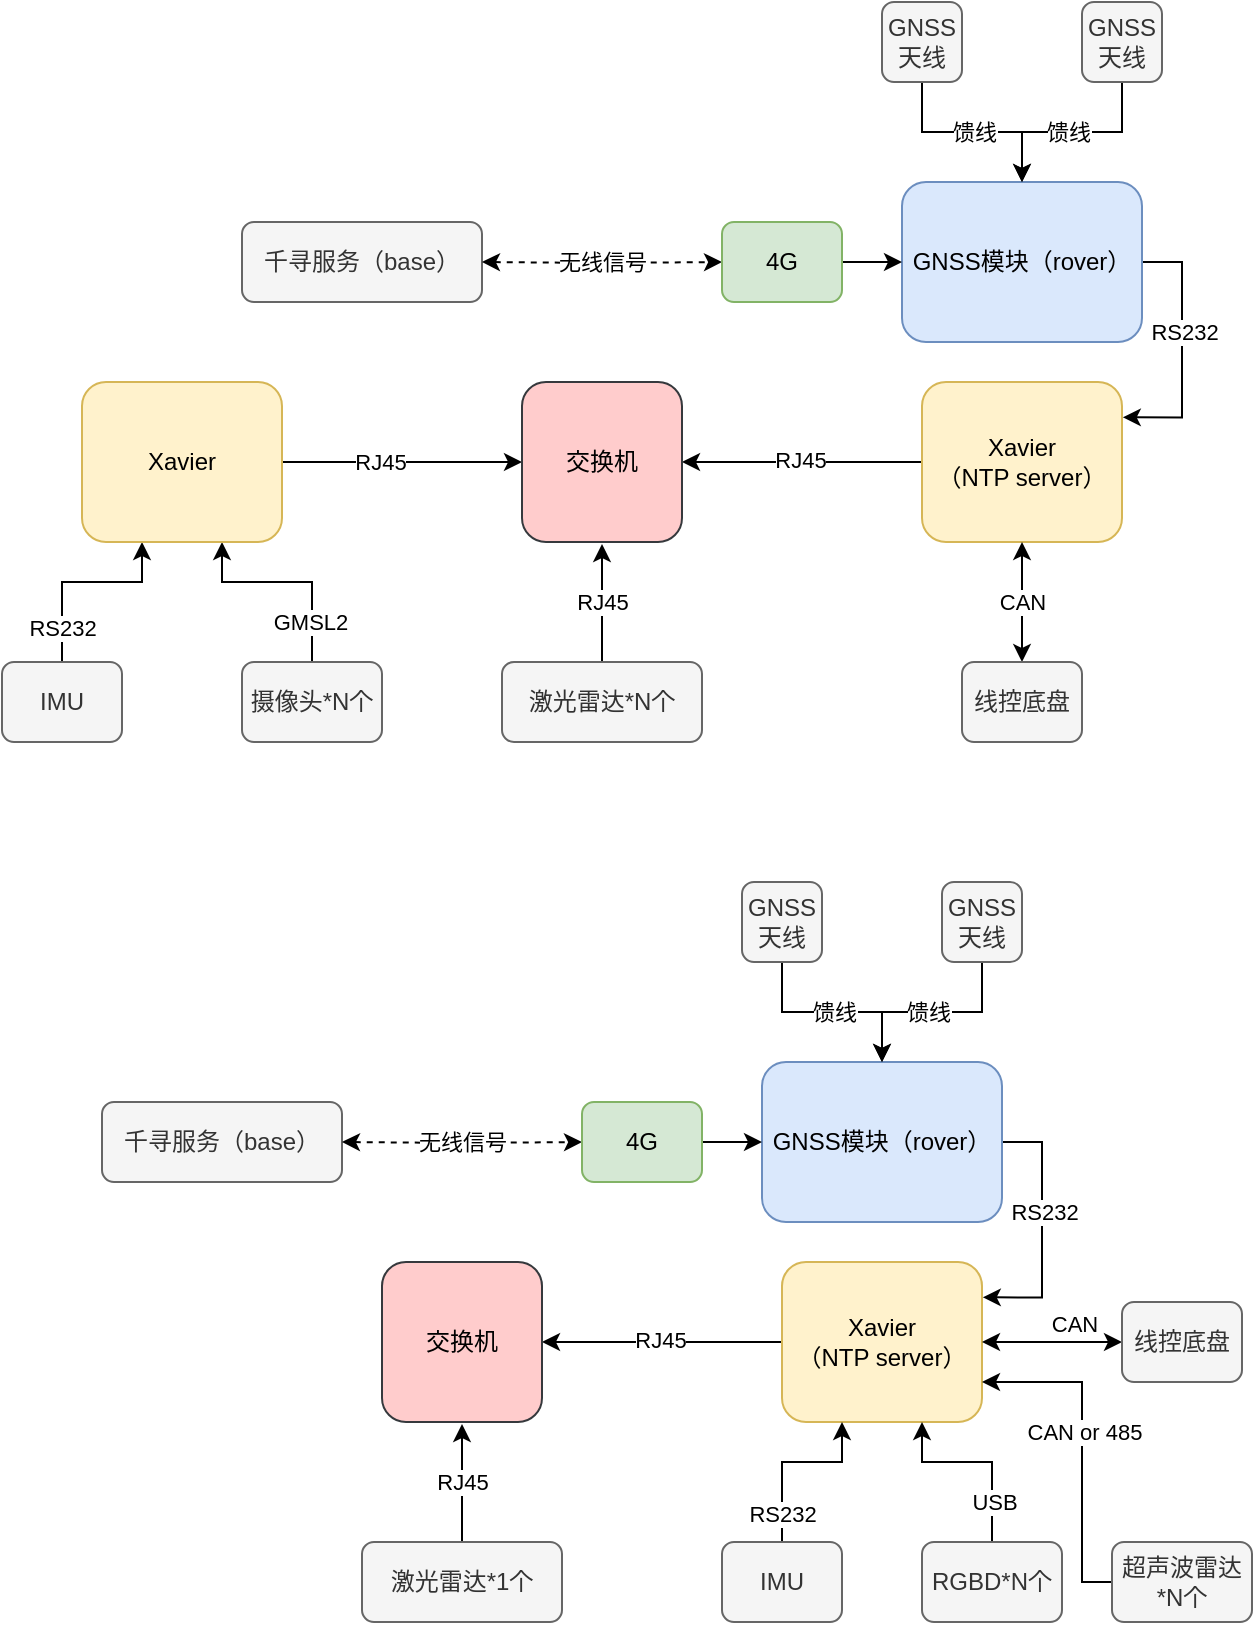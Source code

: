 <mxfile version="18.0.2" type="github">
  <diagram id="M9jlNWi92LXOIX4tGL-l" name="Page-1">
    <mxGraphModel dx="1422" dy="796" grid="1" gridSize="10" guides="1" tooltips="1" connect="1" arrows="1" fold="1" page="1" pageScale="1" pageWidth="1169" pageHeight="827" math="0" shadow="0">
      <root>
        <mxCell id="0" />
        <mxCell id="1" parent="0" />
        <mxCell id="VcjJJbHRZWfHmHbc2jYD-21" style="edgeStyle=orthogonalEdgeStyle;rounded=0;orthogonalLoop=1;jettySize=auto;html=1;entryX=1;entryY=0.5;entryDx=0;entryDy=0;exitX=1.004;exitY=0.221;exitDx=0;exitDy=0;startArrow=classic;startFill=1;endArrow=none;endFill=0;exitPerimeter=0;" parent="1" source="VcjJJbHRZWfHmHbc2jYD-1" target="VcjJJbHRZWfHmHbc2jYD-3" edge="1">
          <mxGeometry relative="1" as="geometry">
            <Array as="points">
              <mxPoint x="890" y="248" />
              <mxPoint x="890" y="170" />
            </Array>
          </mxGeometry>
        </mxCell>
        <mxCell id="VcjJJbHRZWfHmHbc2jYD-22" value="RS232" style="edgeLabel;html=1;align=center;verticalAlign=middle;resizable=0;points=[];" parent="VcjJJbHRZWfHmHbc2jYD-21" vertex="1" connectable="0">
          <mxGeometry x="-0.123" y="-1" relative="1" as="geometry">
            <mxPoint y="-17" as="offset" />
          </mxGeometry>
        </mxCell>
        <mxCell id="Rhrq0TFpw3SpQU8seue_-18" style="edgeStyle=orthogonalEdgeStyle;rounded=0;orthogonalLoop=1;jettySize=auto;html=1;entryX=1;entryY=0.5;entryDx=0;entryDy=0;startArrow=none;startFill=0;endArrow=classic;endFill=1;" parent="1" source="VcjJJbHRZWfHmHbc2jYD-1" target="Rhrq0TFpw3SpQU8seue_-12" edge="1">
          <mxGeometry relative="1" as="geometry" />
        </mxCell>
        <mxCell id="Rhrq0TFpw3SpQU8seue_-21" value="RJ45" style="edgeLabel;html=1;align=center;verticalAlign=middle;resizable=0;points=[];" parent="Rhrq0TFpw3SpQU8seue_-18" vertex="1" connectable="0">
          <mxGeometry x="0.171" y="1" relative="1" as="geometry">
            <mxPoint x="9" y="-2" as="offset" />
          </mxGeometry>
        </mxCell>
        <mxCell id="VcjJJbHRZWfHmHbc2jYD-1" value="Xavier&lt;br&gt;（NTP server）" style="rounded=1;whiteSpace=wrap;html=1;fillColor=#fff2cc;strokeColor=#d6b656;" parent="1" vertex="1">
          <mxGeometry x="760" y="230" width="100" height="80" as="geometry" />
        </mxCell>
        <mxCell id="VcjJJbHRZWfHmHbc2jYD-3" value="GNSS模块（rover）" style="rounded=1;whiteSpace=wrap;html=1;fillColor=#dae8fc;strokeColor=#6c8ebf;" parent="1" vertex="1">
          <mxGeometry x="750" y="130" width="120" height="80" as="geometry" />
        </mxCell>
        <mxCell id="VcjJJbHRZWfHmHbc2jYD-7" style="edgeStyle=orthogonalEdgeStyle;rounded=0;orthogonalLoop=1;jettySize=auto;html=1;entryX=0.25;entryY=1;entryDx=0;entryDy=0;exitX=0.5;exitY=0;exitDx=0;exitDy=0;" parent="1" source="VcjJJbHRZWfHmHbc2jYD-4" edge="1">
          <mxGeometry relative="1" as="geometry">
            <mxPoint x="370" y="310" as="targetPoint" />
            <Array as="points">
              <mxPoint x="330" y="330" />
              <mxPoint x="370" y="330" />
            </Array>
          </mxGeometry>
        </mxCell>
        <mxCell id="VcjJJbHRZWfHmHbc2jYD-14" value="RS232" style="edgeLabel;html=1;align=center;verticalAlign=middle;resizable=0;points=[];" parent="VcjJJbHRZWfHmHbc2jYD-7" vertex="1" connectable="0">
          <mxGeometry x="-0.367" y="-1" relative="1" as="geometry">
            <mxPoint x="-1" y="14" as="offset" />
          </mxGeometry>
        </mxCell>
        <mxCell id="VcjJJbHRZWfHmHbc2jYD-4" value="IMU" style="rounded=1;whiteSpace=wrap;html=1;fillColor=#f5f5f5;strokeColor=#666666;fontColor=#333333;" parent="1" vertex="1">
          <mxGeometry x="300" y="370" width="60" height="40" as="geometry" />
        </mxCell>
        <mxCell id="VcjJJbHRZWfHmHbc2jYD-12" style="edgeStyle=orthogonalEdgeStyle;rounded=0;orthogonalLoop=1;jettySize=auto;html=1;" parent="1" source="VcjJJbHRZWfHmHbc2jYD-5" target="VcjJJbHRZWfHmHbc2jYD-3" edge="1">
          <mxGeometry relative="1" as="geometry" />
        </mxCell>
        <mxCell id="VcjJJbHRZWfHmHbc2jYD-17" value="馈线" style="edgeLabel;html=1;align=center;verticalAlign=middle;resizable=0;points=[];" parent="VcjJJbHRZWfHmHbc2jYD-12" vertex="1" connectable="0">
          <mxGeometry x="0.132" y="-1" relative="1" as="geometry">
            <mxPoint x="4" y="1" as="offset" />
          </mxGeometry>
        </mxCell>
        <mxCell id="VcjJJbHRZWfHmHbc2jYD-5" value="GNSS&lt;br&gt;天线" style="rounded=1;whiteSpace=wrap;html=1;fillColor=#f5f5f5;strokeColor=#666666;fontColor=#333333;" parent="1" vertex="1">
          <mxGeometry x="840" y="40" width="40" height="40" as="geometry" />
        </mxCell>
        <mxCell id="VcjJJbHRZWfHmHbc2jYD-9" style="edgeStyle=orthogonalEdgeStyle;rounded=0;orthogonalLoop=1;jettySize=auto;html=1;entryX=0.5;entryY=1;entryDx=0;entryDy=0;startArrow=classic;startFill=1;" parent="1" source="VcjJJbHRZWfHmHbc2jYD-8" edge="1">
          <mxGeometry relative="1" as="geometry">
            <mxPoint x="810.0" y="310" as="targetPoint" />
          </mxGeometry>
        </mxCell>
        <mxCell id="VcjJJbHRZWfHmHbc2jYD-15" value="CAN" style="edgeLabel;html=1;align=center;verticalAlign=middle;resizable=0;points=[];" parent="VcjJJbHRZWfHmHbc2jYD-9" vertex="1" connectable="0">
          <mxGeometry x="-0.3" relative="1" as="geometry">
            <mxPoint y="-9" as="offset" />
          </mxGeometry>
        </mxCell>
        <mxCell id="VcjJJbHRZWfHmHbc2jYD-8" value="线控底盘" style="rounded=1;whiteSpace=wrap;html=1;fillColor=#f5f5f5;strokeColor=#666666;fontColor=#333333;" parent="1" vertex="1">
          <mxGeometry x="780" y="370" width="60" height="40" as="geometry" />
        </mxCell>
        <mxCell id="VcjJJbHRZWfHmHbc2jYD-11" style="edgeStyle=orthogonalEdgeStyle;rounded=0;orthogonalLoop=1;jettySize=auto;html=1;" parent="1" source="Rhrq0TFpw3SpQU8seue_-25" edge="1">
          <mxGeometry relative="1" as="geometry">
            <mxPoint x="540" y="360" as="sourcePoint" />
            <mxPoint x="600" y="311" as="targetPoint" />
          </mxGeometry>
        </mxCell>
        <mxCell id="VcjJJbHRZWfHmHbc2jYD-16" value="RJ45" style="edgeLabel;html=1;align=center;verticalAlign=middle;resizable=0;points=[];" parent="VcjJJbHRZWfHmHbc2jYD-11" vertex="1" connectable="0">
          <mxGeometry x="-0.253" relative="1" as="geometry">
            <mxPoint y="-8" as="offset" />
          </mxGeometry>
        </mxCell>
        <mxCell id="VcjJJbHRZWfHmHbc2jYD-19" style="edgeStyle=orthogonalEdgeStyle;rounded=0;orthogonalLoop=1;jettySize=auto;html=1;entryX=0.75;entryY=1;entryDx=0;entryDy=0;exitX=0.5;exitY=0;exitDx=0;exitDy=0;" parent="1" source="VcjJJbHRZWfHmHbc2jYD-18" edge="1">
          <mxGeometry relative="1" as="geometry">
            <mxPoint x="410" y="310" as="targetPoint" />
            <Array as="points">
              <mxPoint x="455" y="330" />
              <mxPoint x="410" y="330" />
            </Array>
          </mxGeometry>
        </mxCell>
        <mxCell id="VcjJJbHRZWfHmHbc2jYD-20" value="GMSL2" style="edgeLabel;html=1;align=center;verticalAlign=middle;resizable=0;points=[];" parent="VcjJJbHRZWfHmHbc2jYD-19" vertex="1" connectable="0">
          <mxGeometry x="0.3" y="2" relative="1" as="geometry">
            <mxPoint x="27" y="18" as="offset" />
          </mxGeometry>
        </mxCell>
        <mxCell id="VcjJJbHRZWfHmHbc2jYD-18" value="摄像头*N个" style="rounded=1;whiteSpace=wrap;html=1;fillColor=#f5f5f5;strokeColor=#666666;fontColor=#333333;" parent="1" vertex="1">
          <mxGeometry x="420" y="370" width="70" height="40" as="geometry" />
        </mxCell>
        <mxCell id="VcjJJbHRZWfHmHbc2jYD-23" value="千寻服务（base）" style="rounded=1;whiteSpace=wrap;html=1;fillColor=#f5f5f5;strokeColor=#666666;fontColor=#333333;" parent="1" vertex="1">
          <mxGeometry x="420" y="150" width="120" height="40" as="geometry" />
        </mxCell>
        <mxCell id="VcjJJbHRZWfHmHbc2jYD-39" style="edgeStyle=orthogonalEdgeStyle;rounded=0;orthogonalLoop=1;jettySize=auto;html=1;entryX=0;entryY=0.5;entryDx=0;entryDy=0;startArrow=classic;startFill=1;dashed=1;" parent="1" target="VcjJJbHRZWfHmHbc2jYD-33" edge="1">
          <mxGeometry relative="1" as="geometry">
            <mxPoint x="540.0" y="170.0" as="sourcePoint" />
          </mxGeometry>
        </mxCell>
        <mxCell id="VcjJJbHRZWfHmHbc2jYD-40" value="无线信号" style="edgeLabel;html=1;align=center;verticalAlign=middle;resizable=0;points=[];" parent="VcjJJbHRZWfHmHbc2jYD-39" vertex="1" connectable="0">
          <mxGeometry x="0.148" y="1" relative="1" as="geometry">
            <mxPoint x="-9" y="1" as="offset" />
          </mxGeometry>
        </mxCell>
        <mxCell id="Rhrq0TFpw3SpQU8seue_-10" value="" style="edgeStyle=orthogonalEdgeStyle;rounded=0;orthogonalLoop=1;jettySize=auto;html=1;startArrow=none;startFill=0;endArrow=classic;endFill=1;" parent="1" source="VcjJJbHRZWfHmHbc2jYD-33" target="VcjJJbHRZWfHmHbc2jYD-3" edge="1">
          <mxGeometry relative="1" as="geometry" />
        </mxCell>
        <mxCell id="VcjJJbHRZWfHmHbc2jYD-33" value="4G" style="rounded=1;whiteSpace=wrap;html=1;fillColor=#d5e8d4;strokeColor=#82b366;" parent="1" vertex="1">
          <mxGeometry x="660" y="150" width="60" height="40" as="geometry" />
        </mxCell>
        <mxCell id="Rhrq0TFpw3SpQU8seue_-5" style="edgeStyle=orthogonalEdgeStyle;rounded=0;orthogonalLoop=1;jettySize=auto;html=1;entryX=0.5;entryY=0;entryDx=0;entryDy=0;" parent="1" source="Rhrq0TFpw3SpQU8seue_-4" target="VcjJJbHRZWfHmHbc2jYD-3" edge="1">
          <mxGeometry relative="1" as="geometry" />
        </mxCell>
        <mxCell id="Rhrq0TFpw3SpQU8seue_-7" value="馈线" style="edgeLabel;html=1;align=center;verticalAlign=middle;resizable=0;points=[];" parent="Rhrq0TFpw3SpQU8seue_-5" vertex="1" connectable="0">
          <mxGeometry x="-0.161" relative="1" as="geometry">
            <mxPoint x="9" as="offset" />
          </mxGeometry>
        </mxCell>
        <mxCell id="Rhrq0TFpw3SpQU8seue_-4" value="GNSS&lt;br&gt;天线" style="rounded=1;whiteSpace=wrap;html=1;fillColor=#f5f5f5;strokeColor=#666666;fontColor=#333333;" parent="1" vertex="1">
          <mxGeometry x="740" y="40" width="40" height="40" as="geometry" />
        </mxCell>
        <mxCell id="Rhrq0TFpw3SpQU8seue_-17" style="edgeStyle=orthogonalEdgeStyle;rounded=0;orthogonalLoop=1;jettySize=auto;html=1;entryX=0;entryY=0.5;entryDx=0;entryDy=0;startArrow=none;startFill=0;endArrow=classic;endFill=1;" parent="1" source="Rhrq0TFpw3SpQU8seue_-11" target="Rhrq0TFpw3SpQU8seue_-12" edge="1">
          <mxGeometry relative="1" as="geometry" />
        </mxCell>
        <mxCell id="Rhrq0TFpw3SpQU8seue_-19" value="RJ45" style="edgeLabel;html=1;align=center;verticalAlign=middle;resizable=0;points=[];" parent="Rhrq0TFpw3SpQU8seue_-17" vertex="1" connectable="0">
          <mxGeometry x="-0.18" y="1" relative="1" as="geometry">
            <mxPoint y="1" as="offset" />
          </mxGeometry>
        </mxCell>
        <mxCell id="Rhrq0TFpw3SpQU8seue_-11" value="Xavier" style="rounded=1;whiteSpace=wrap;html=1;fillColor=#fff2cc;strokeColor=#d6b656;" parent="1" vertex="1">
          <mxGeometry x="340" y="230" width="100" height="80" as="geometry" />
        </mxCell>
        <mxCell id="Rhrq0TFpw3SpQU8seue_-12" value="交换机" style="rounded=1;whiteSpace=wrap;html=1;fillColor=#ffcccc;strokeColor=#36393d;" parent="1" vertex="1">
          <mxGeometry x="560" y="230" width="80" height="80" as="geometry" />
        </mxCell>
        <mxCell id="Rhrq0TFpw3SpQU8seue_-25" value="激光雷达*N个" style="rounded=1;whiteSpace=wrap;html=1;fillColor=#f5f5f5;strokeColor=#666666;fontColor=#333333;" parent="1" vertex="1">
          <mxGeometry x="550" y="370" width="100" height="40" as="geometry" />
        </mxCell>
        <mxCell id="LJSfkNbZEh7NbkuLXT7F-1" style="edgeStyle=orthogonalEdgeStyle;rounded=0;orthogonalLoop=1;jettySize=auto;html=1;entryX=1;entryY=0.5;entryDx=0;entryDy=0;exitX=1.004;exitY=0.221;exitDx=0;exitDy=0;startArrow=classic;startFill=1;endArrow=none;endFill=0;exitPerimeter=0;" edge="1" source="LJSfkNbZEh7NbkuLXT7F-5" target="LJSfkNbZEh7NbkuLXT7F-6" parent="1">
          <mxGeometry relative="1" as="geometry">
            <Array as="points">
              <mxPoint x="820" y="688" />
              <mxPoint x="820" y="610" />
            </Array>
          </mxGeometry>
        </mxCell>
        <mxCell id="LJSfkNbZEh7NbkuLXT7F-2" value="RS232" style="edgeLabel;html=1;align=center;verticalAlign=middle;resizable=0;points=[];" vertex="1" connectable="0" parent="LJSfkNbZEh7NbkuLXT7F-1">
          <mxGeometry x="-0.123" y="-1" relative="1" as="geometry">
            <mxPoint y="-17" as="offset" />
          </mxGeometry>
        </mxCell>
        <mxCell id="LJSfkNbZEh7NbkuLXT7F-3" style="edgeStyle=orthogonalEdgeStyle;rounded=0;orthogonalLoop=1;jettySize=auto;html=1;entryX=1;entryY=0.5;entryDx=0;entryDy=0;startArrow=none;startFill=0;endArrow=classic;endFill=1;" edge="1" source="LJSfkNbZEh7NbkuLXT7F-5" target="LJSfkNbZEh7NbkuLXT7F-32" parent="1">
          <mxGeometry relative="1" as="geometry" />
        </mxCell>
        <mxCell id="LJSfkNbZEh7NbkuLXT7F-4" value="RJ45" style="edgeLabel;html=1;align=center;verticalAlign=middle;resizable=0;points=[];" vertex="1" connectable="0" parent="LJSfkNbZEh7NbkuLXT7F-3">
          <mxGeometry x="0.171" y="1" relative="1" as="geometry">
            <mxPoint x="9" y="-2" as="offset" />
          </mxGeometry>
        </mxCell>
        <mxCell id="LJSfkNbZEh7NbkuLXT7F-5" value="Xavier&lt;br&gt;（NTP server）" style="rounded=1;whiteSpace=wrap;html=1;fillColor=#fff2cc;strokeColor=#d6b656;" vertex="1" parent="1">
          <mxGeometry x="690" y="670" width="100" height="80" as="geometry" />
        </mxCell>
        <mxCell id="LJSfkNbZEh7NbkuLXT7F-6" value="GNSS模块（rover）" style="rounded=1;whiteSpace=wrap;html=1;fillColor=#dae8fc;strokeColor=#6c8ebf;" vertex="1" parent="1">
          <mxGeometry x="680" y="570" width="120" height="80" as="geometry" />
        </mxCell>
        <mxCell id="LJSfkNbZEh7NbkuLXT7F-7" style="edgeStyle=orthogonalEdgeStyle;rounded=0;orthogonalLoop=1;jettySize=auto;html=1;entryX=0.25;entryY=1;entryDx=0;entryDy=0;exitX=0.5;exitY=0;exitDx=0;exitDy=0;" edge="1" source="LJSfkNbZEh7NbkuLXT7F-9" parent="1">
          <mxGeometry relative="1" as="geometry">
            <mxPoint x="720.0" y="750" as="targetPoint" />
            <Array as="points">
              <mxPoint x="690" y="770" />
              <mxPoint x="720" y="770" />
            </Array>
          </mxGeometry>
        </mxCell>
        <mxCell id="LJSfkNbZEh7NbkuLXT7F-8" value="RS232" style="edgeLabel;html=1;align=center;verticalAlign=middle;resizable=0;points=[];" vertex="1" connectable="0" parent="LJSfkNbZEh7NbkuLXT7F-7">
          <mxGeometry x="-0.367" y="-1" relative="1" as="geometry">
            <mxPoint x="-1" y="14" as="offset" />
          </mxGeometry>
        </mxCell>
        <mxCell id="LJSfkNbZEh7NbkuLXT7F-9" value="IMU" style="rounded=1;whiteSpace=wrap;html=1;fillColor=#f5f5f5;strokeColor=#666666;fontColor=#333333;" vertex="1" parent="1">
          <mxGeometry x="660" y="810" width="60" height="40" as="geometry" />
        </mxCell>
        <mxCell id="LJSfkNbZEh7NbkuLXT7F-10" style="edgeStyle=orthogonalEdgeStyle;rounded=0;orthogonalLoop=1;jettySize=auto;html=1;" edge="1" source="LJSfkNbZEh7NbkuLXT7F-12" target="LJSfkNbZEh7NbkuLXT7F-6" parent="1">
          <mxGeometry relative="1" as="geometry" />
        </mxCell>
        <mxCell id="LJSfkNbZEh7NbkuLXT7F-11" value="馈线" style="edgeLabel;html=1;align=center;verticalAlign=middle;resizable=0;points=[];" vertex="1" connectable="0" parent="LJSfkNbZEh7NbkuLXT7F-10">
          <mxGeometry x="0.132" y="-1" relative="1" as="geometry">
            <mxPoint x="4" y="1" as="offset" />
          </mxGeometry>
        </mxCell>
        <mxCell id="LJSfkNbZEh7NbkuLXT7F-12" value="GNSS&lt;br&gt;天线" style="rounded=1;whiteSpace=wrap;html=1;fillColor=#f5f5f5;strokeColor=#666666;fontColor=#333333;" vertex="1" parent="1">
          <mxGeometry x="770" y="480" width="40" height="40" as="geometry" />
        </mxCell>
        <mxCell id="LJSfkNbZEh7NbkuLXT7F-13" style="edgeStyle=orthogonalEdgeStyle;rounded=0;orthogonalLoop=1;jettySize=auto;html=1;entryX=1;entryY=0.5;entryDx=0;entryDy=0;startArrow=classic;startFill=1;" edge="1" source="LJSfkNbZEh7NbkuLXT7F-15" parent="1" target="LJSfkNbZEh7NbkuLXT7F-5">
          <mxGeometry relative="1" as="geometry">
            <mxPoint x="740" y="750" as="targetPoint" />
          </mxGeometry>
        </mxCell>
        <mxCell id="LJSfkNbZEh7NbkuLXT7F-14" value="CAN" style="edgeLabel;html=1;align=center;verticalAlign=middle;resizable=0;points=[];" vertex="1" connectable="0" parent="LJSfkNbZEh7NbkuLXT7F-13">
          <mxGeometry x="-0.3" relative="1" as="geometry">
            <mxPoint y="-9" as="offset" />
          </mxGeometry>
        </mxCell>
        <mxCell id="LJSfkNbZEh7NbkuLXT7F-15" value="线控底盘" style="rounded=1;whiteSpace=wrap;html=1;fillColor=#f5f5f5;strokeColor=#666666;fontColor=#333333;" vertex="1" parent="1">
          <mxGeometry x="860" y="690" width="60" height="40" as="geometry" />
        </mxCell>
        <mxCell id="LJSfkNbZEh7NbkuLXT7F-16" style="edgeStyle=orthogonalEdgeStyle;rounded=0;orthogonalLoop=1;jettySize=auto;html=1;" edge="1" source="LJSfkNbZEh7NbkuLXT7F-33" parent="1">
          <mxGeometry relative="1" as="geometry">
            <mxPoint x="470" y="800" as="sourcePoint" />
            <mxPoint x="530.0" y="751" as="targetPoint" />
          </mxGeometry>
        </mxCell>
        <mxCell id="LJSfkNbZEh7NbkuLXT7F-17" value="RJ45" style="edgeLabel;html=1;align=center;verticalAlign=middle;resizable=0;points=[];" vertex="1" connectable="0" parent="LJSfkNbZEh7NbkuLXT7F-16">
          <mxGeometry x="-0.253" relative="1" as="geometry">
            <mxPoint y="-8" as="offset" />
          </mxGeometry>
        </mxCell>
        <mxCell id="LJSfkNbZEh7NbkuLXT7F-18" style="edgeStyle=orthogonalEdgeStyle;rounded=0;orthogonalLoop=1;jettySize=auto;html=1;entryX=0.75;entryY=1;entryDx=0;entryDy=0;exitX=0.5;exitY=0;exitDx=0;exitDy=0;" edge="1" source="LJSfkNbZEh7NbkuLXT7F-20" parent="1">
          <mxGeometry relative="1" as="geometry">
            <mxPoint x="760.0" y="750" as="targetPoint" />
            <Array as="points">
              <mxPoint x="795" y="770" />
              <mxPoint x="760" y="770" />
            </Array>
          </mxGeometry>
        </mxCell>
        <mxCell id="LJSfkNbZEh7NbkuLXT7F-19" value="USB" style="edgeLabel;html=1;align=center;verticalAlign=middle;resizable=0;points=[];" vertex="1" connectable="0" parent="LJSfkNbZEh7NbkuLXT7F-18">
          <mxGeometry x="0.3" y="2" relative="1" as="geometry">
            <mxPoint x="23" y="18" as="offset" />
          </mxGeometry>
        </mxCell>
        <mxCell id="LJSfkNbZEh7NbkuLXT7F-20" value="RGBD*N个" style="rounded=1;whiteSpace=wrap;html=1;fillColor=#f5f5f5;strokeColor=#666666;fontColor=#333333;" vertex="1" parent="1">
          <mxGeometry x="760" y="810" width="70" height="40" as="geometry" />
        </mxCell>
        <mxCell id="LJSfkNbZEh7NbkuLXT7F-21" value="千寻服务（base）" style="rounded=1;whiteSpace=wrap;html=1;fillColor=#f5f5f5;strokeColor=#666666;fontColor=#333333;" vertex="1" parent="1">
          <mxGeometry x="350" y="590" width="120" height="40" as="geometry" />
        </mxCell>
        <mxCell id="LJSfkNbZEh7NbkuLXT7F-22" style="edgeStyle=orthogonalEdgeStyle;rounded=0;orthogonalLoop=1;jettySize=auto;html=1;entryX=0;entryY=0.5;entryDx=0;entryDy=0;startArrow=classic;startFill=1;dashed=1;" edge="1" target="LJSfkNbZEh7NbkuLXT7F-25" parent="1">
          <mxGeometry relative="1" as="geometry">
            <mxPoint x="470.0" y="610.0" as="sourcePoint" />
          </mxGeometry>
        </mxCell>
        <mxCell id="LJSfkNbZEh7NbkuLXT7F-23" value="无线信号" style="edgeLabel;html=1;align=center;verticalAlign=middle;resizable=0;points=[];" vertex="1" connectable="0" parent="LJSfkNbZEh7NbkuLXT7F-22">
          <mxGeometry x="0.148" y="1" relative="1" as="geometry">
            <mxPoint x="-9" y="1" as="offset" />
          </mxGeometry>
        </mxCell>
        <mxCell id="LJSfkNbZEh7NbkuLXT7F-24" value="" style="edgeStyle=orthogonalEdgeStyle;rounded=0;orthogonalLoop=1;jettySize=auto;html=1;startArrow=none;startFill=0;endArrow=classic;endFill=1;" edge="1" source="LJSfkNbZEh7NbkuLXT7F-25" target="LJSfkNbZEh7NbkuLXT7F-6" parent="1">
          <mxGeometry relative="1" as="geometry" />
        </mxCell>
        <mxCell id="LJSfkNbZEh7NbkuLXT7F-25" value="4G" style="rounded=1;whiteSpace=wrap;html=1;fillColor=#d5e8d4;strokeColor=#82b366;" vertex="1" parent="1">
          <mxGeometry x="590" y="590" width="60" height="40" as="geometry" />
        </mxCell>
        <mxCell id="LJSfkNbZEh7NbkuLXT7F-26" style="edgeStyle=orthogonalEdgeStyle;rounded=0;orthogonalLoop=1;jettySize=auto;html=1;entryX=0.5;entryY=0;entryDx=0;entryDy=0;" edge="1" source="LJSfkNbZEh7NbkuLXT7F-28" target="LJSfkNbZEh7NbkuLXT7F-6" parent="1">
          <mxGeometry relative="1" as="geometry" />
        </mxCell>
        <mxCell id="LJSfkNbZEh7NbkuLXT7F-27" value="馈线" style="edgeLabel;html=1;align=center;verticalAlign=middle;resizable=0;points=[];" vertex="1" connectable="0" parent="LJSfkNbZEh7NbkuLXT7F-26">
          <mxGeometry x="-0.161" relative="1" as="geometry">
            <mxPoint x="9" as="offset" />
          </mxGeometry>
        </mxCell>
        <mxCell id="LJSfkNbZEh7NbkuLXT7F-28" value="GNSS&lt;br&gt;天线" style="rounded=1;whiteSpace=wrap;html=1;fillColor=#f5f5f5;strokeColor=#666666;fontColor=#333333;" vertex="1" parent="1">
          <mxGeometry x="670" y="480" width="40" height="40" as="geometry" />
        </mxCell>
        <mxCell id="LJSfkNbZEh7NbkuLXT7F-32" value="交换机" style="rounded=1;whiteSpace=wrap;html=1;fillColor=#ffcccc;strokeColor=#36393d;" vertex="1" parent="1">
          <mxGeometry x="490" y="670" width="80" height="80" as="geometry" />
        </mxCell>
        <mxCell id="LJSfkNbZEh7NbkuLXT7F-33" value="激光雷达*1个" style="rounded=1;whiteSpace=wrap;html=1;fillColor=#f5f5f5;strokeColor=#666666;fontColor=#333333;" vertex="1" parent="1">
          <mxGeometry x="480" y="810" width="100" height="40" as="geometry" />
        </mxCell>
        <mxCell id="LJSfkNbZEh7NbkuLXT7F-35" style="edgeStyle=orthogonalEdgeStyle;rounded=0;orthogonalLoop=1;jettySize=auto;html=1;entryX=1;entryY=0.75;entryDx=0;entryDy=0;" edge="1" parent="1" source="LJSfkNbZEh7NbkuLXT7F-34" target="LJSfkNbZEh7NbkuLXT7F-5">
          <mxGeometry relative="1" as="geometry">
            <Array as="points">
              <mxPoint x="840" y="830" />
              <mxPoint x="840" y="730" />
            </Array>
          </mxGeometry>
        </mxCell>
        <mxCell id="LJSfkNbZEh7NbkuLXT7F-36" value="CAN or 485" style="edgeLabel;html=1;align=center;verticalAlign=middle;resizable=0;points=[];" vertex="1" connectable="0" parent="LJSfkNbZEh7NbkuLXT7F-35">
          <mxGeometry x="0.099" y="-1" relative="1" as="geometry">
            <mxPoint as="offset" />
          </mxGeometry>
        </mxCell>
        <mxCell id="LJSfkNbZEh7NbkuLXT7F-34" value="超声波雷达*N个" style="rounded=1;whiteSpace=wrap;html=1;fillColor=#f5f5f5;strokeColor=#666666;fontColor=#333333;" vertex="1" parent="1">
          <mxGeometry x="855" y="810" width="70" height="40" as="geometry" />
        </mxCell>
      </root>
    </mxGraphModel>
  </diagram>
</mxfile>
